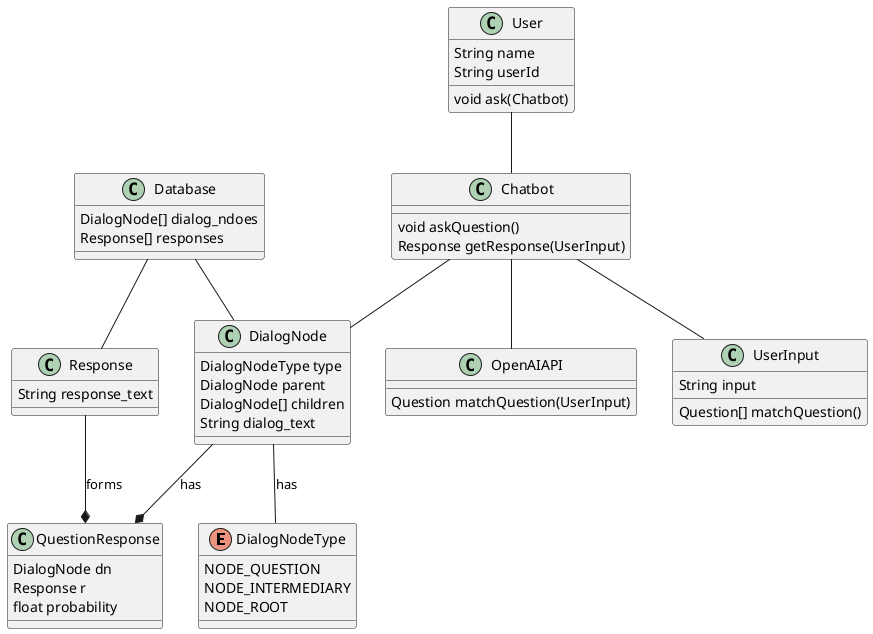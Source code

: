 @startuml ThuBot

enum DialogNodeType {
    NODE_QUESTION
    NODE_INTERMEDIARY
    NODE_ROOT
}

class DialogNode {
    DialogNodeType type
    DialogNode parent
    DialogNode[] children
    String dialog_text
}

class Response {
    String response_text
}

class QuestionResponse {
    DialogNode dn
    Response r
    float probability
}

class UserInput {
    String input
    Question[] matchQuestion()
}

class Database {
    DialogNode[] dialog_ndoes
    Response[] responses
}

class Chatbot {
    void askQuestion()
    Response getResponse(UserInput)
}

class OpenAIAPI {
    Question matchQuestion(UserInput)
}

class User {
    String name
    String userId
    void ask(Chatbot)
}

DialogNode -- DialogNodeType : has
DialogNode --* QuestionResponse : has
Response --* QuestionResponse : forms
Chatbot -- UserInput
Chatbot -- DialogNode
Chatbot -- OpenAIAPI
Database -- DialogNode
Database -- Response
User -- Chatbot

@enduml
